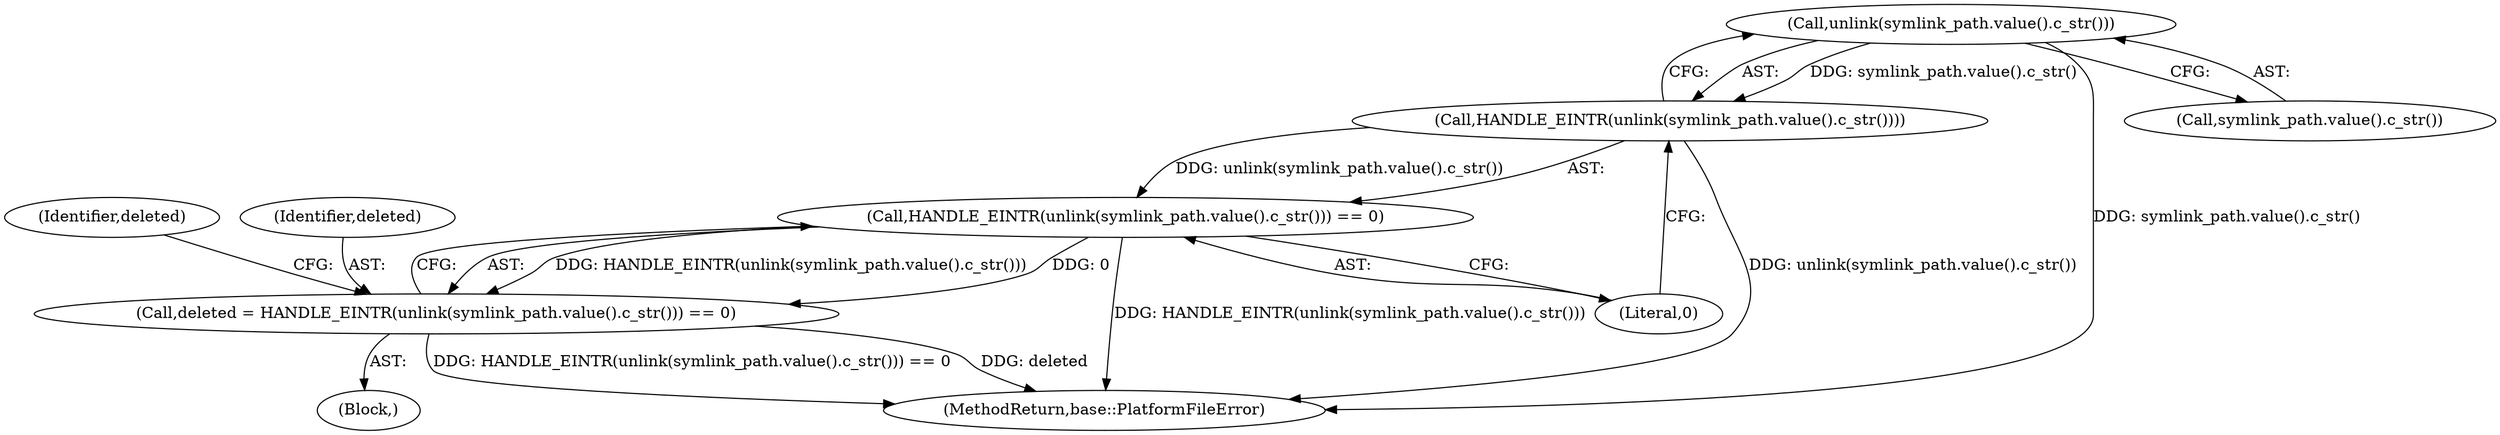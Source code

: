 digraph "0_Chrome_baef1ffd73db183ca50c854e1779ed7f6e5100a8_1@API" {
"1000213" [label="(Call,unlink(symlink_path.value().c_str()))"];
"1000212" [label="(Call,HANDLE_EINTR(unlink(symlink_path.value().c_str())))"];
"1000211" [label="(Call,HANDLE_EINTR(unlink(symlink_path.value().c_str())) == 0)"];
"1000209" [label="(Call,deleted = HANDLE_EINTR(unlink(symlink_path.value().c_str())) == 0)"];
"1000210" [label="(Identifier,deleted)"];
"1000215" [label="(Literal,0)"];
"1000213" [label="(Call,unlink(symlink_path.value().c_str()))"];
"1000217" [label="(Identifier,deleted)"];
"1000214" [label="(Call,symlink_path.value().c_str())"];
"1000279" [label="(MethodReturn,base::PlatformFileError)"];
"1000212" [label="(Call,HANDLE_EINTR(unlink(symlink_path.value().c_str())))"];
"1000211" [label="(Call,HANDLE_EINTR(unlink(symlink_path.value().c_str())) == 0)"];
"1000209" [label="(Call,deleted = HANDLE_EINTR(unlink(symlink_path.value().c_str())) == 0)"];
"1000124" [label="(Block,)"];
"1000213" -> "1000212"  [label="AST: "];
"1000213" -> "1000214"  [label="CFG: "];
"1000214" -> "1000213"  [label="AST: "];
"1000212" -> "1000213"  [label="CFG: "];
"1000213" -> "1000279"  [label="DDG: symlink_path.value().c_str()"];
"1000213" -> "1000212"  [label="DDG: symlink_path.value().c_str()"];
"1000212" -> "1000211"  [label="AST: "];
"1000215" -> "1000212"  [label="CFG: "];
"1000212" -> "1000279"  [label="DDG: unlink(symlink_path.value().c_str())"];
"1000212" -> "1000211"  [label="DDG: unlink(symlink_path.value().c_str())"];
"1000211" -> "1000209"  [label="AST: "];
"1000211" -> "1000215"  [label="CFG: "];
"1000215" -> "1000211"  [label="AST: "];
"1000209" -> "1000211"  [label="CFG: "];
"1000211" -> "1000279"  [label="DDG: HANDLE_EINTR(unlink(symlink_path.value().c_str()))"];
"1000211" -> "1000209"  [label="DDG: HANDLE_EINTR(unlink(symlink_path.value().c_str()))"];
"1000211" -> "1000209"  [label="DDG: 0"];
"1000209" -> "1000124"  [label="AST: "];
"1000210" -> "1000209"  [label="AST: "];
"1000217" -> "1000209"  [label="CFG: "];
"1000209" -> "1000279"  [label="DDG: deleted"];
"1000209" -> "1000279"  [label="DDG: HANDLE_EINTR(unlink(symlink_path.value().c_str())) == 0"];
}
